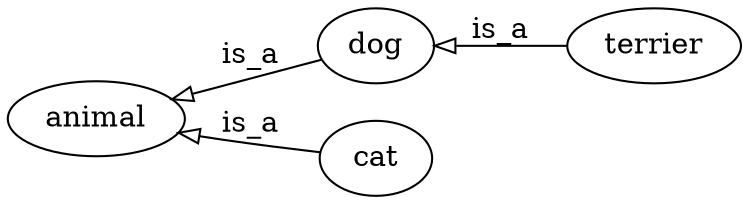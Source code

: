 # Usage: dot -Tpng -oanimal.png animal.dot
digraph D {
  rankdir="RL";
  terrier -> dog [label="is_a", arrowhead=empty];
  dog -> animal [label="is_a", arrowhead=empty];
  cat -> animal [label="is_a", arrowhead=empty];
}
